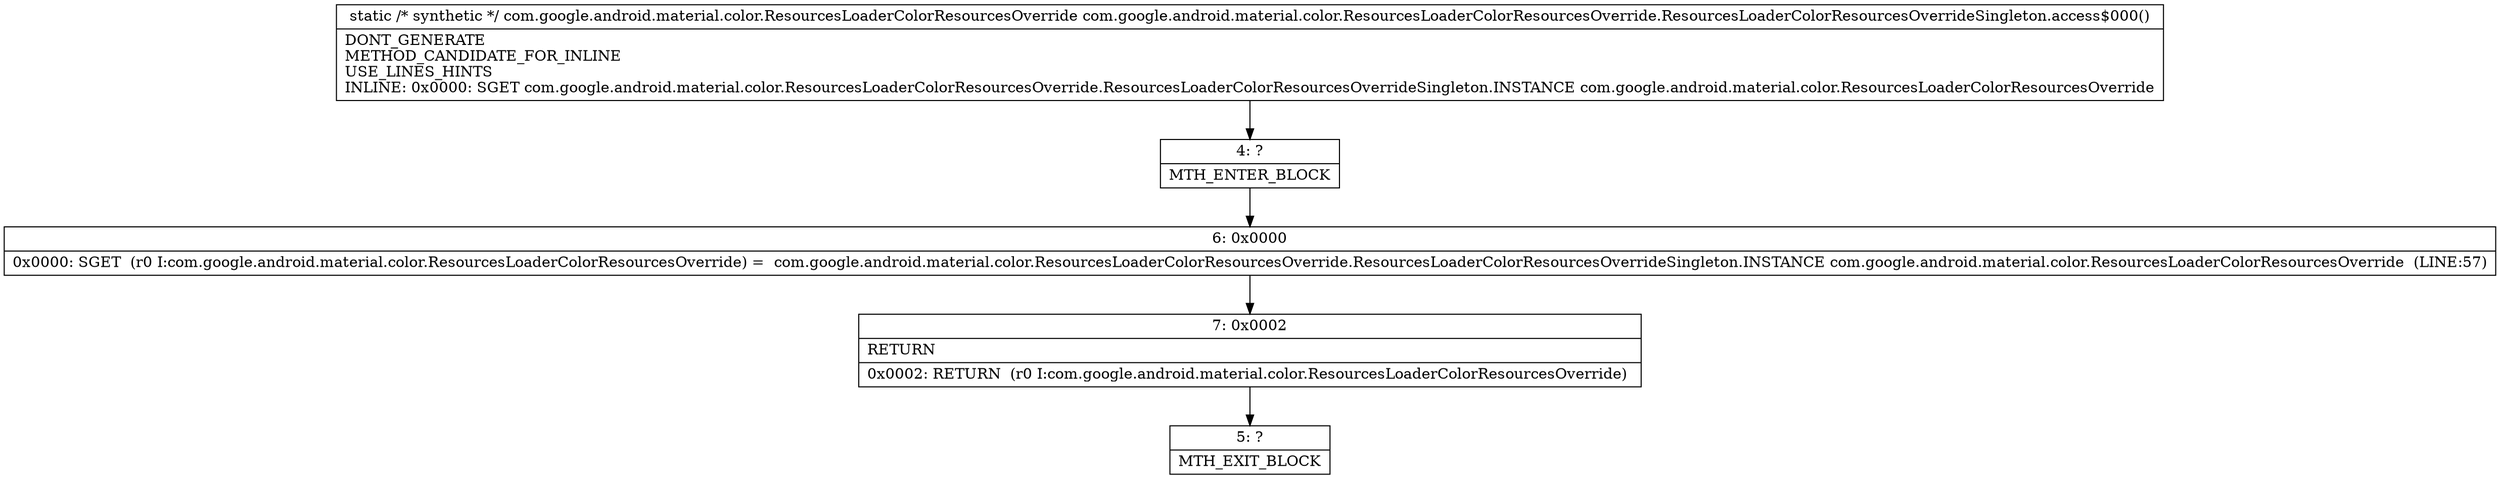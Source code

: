 digraph "CFG forcom.google.android.material.color.ResourcesLoaderColorResourcesOverride.ResourcesLoaderColorResourcesOverrideSingleton.access$000()Lcom\/google\/android\/material\/color\/ResourcesLoaderColorResourcesOverride;" {
Node_4 [shape=record,label="{4\:\ ?|MTH_ENTER_BLOCK\l}"];
Node_6 [shape=record,label="{6\:\ 0x0000|0x0000: SGET  (r0 I:com.google.android.material.color.ResourcesLoaderColorResourcesOverride) =  com.google.android.material.color.ResourcesLoaderColorResourcesOverride.ResourcesLoaderColorResourcesOverrideSingleton.INSTANCE com.google.android.material.color.ResourcesLoaderColorResourcesOverride  (LINE:57)\l}"];
Node_7 [shape=record,label="{7\:\ 0x0002|RETURN\l|0x0002: RETURN  (r0 I:com.google.android.material.color.ResourcesLoaderColorResourcesOverride) \l}"];
Node_5 [shape=record,label="{5\:\ ?|MTH_EXIT_BLOCK\l}"];
MethodNode[shape=record,label="{static \/* synthetic *\/ com.google.android.material.color.ResourcesLoaderColorResourcesOverride com.google.android.material.color.ResourcesLoaderColorResourcesOverride.ResourcesLoaderColorResourcesOverrideSingleton.access$000()  | DONT_GENERATE\lMETHOD_CANDIDATE_FOR_INLINE\lUSE_LINES_HINTS\lINLINE: 0x0000: SGET   com.google.android.material.color.ResourcesLoaderColorResourcesOverride.ResourcesLoaderColorResourcesOverrideSingleton.INSTANCE com.google.android.material.color.ResourcesLoaderColorResourcesOverride\l}"];
MethodNode -> Node_4;Node_4 -> Node_6;
Node_6 -> Node_7;
Node_7 -> Node_5;
}

